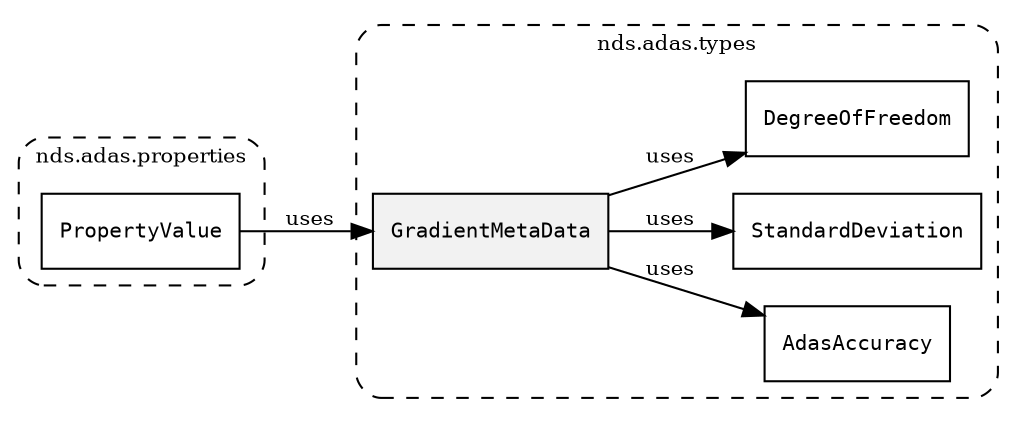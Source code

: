 /**
 * This dot file creates symbol collaboration diagram for GradientMetaData.
 */
digraph ZSERIO
{
    node [shape=box, fontsize=10];
    rankdir="LR";
    fontsize=10;
    tooltip="GradientMetaData collaboration diagram";

    subgraph "cluster_nds.adas.types"
    {
        style="dashed, rounded";
        label="nds.adas.types";
        tooltip="Package nds.adas.types";
        href="../../../content/packages/nds.adas.types.html#Package-nds-adas-types";
        target="_parent";

        "GradientMetaData" [style="filled", fillcolor="#0000000D", target="_parent", label=<<font face="monospace"><table align="center" border="0" cellspacing="0" cellpadding="0"><tr><td href="../../../content/packages/nds.adas.types.html#Structure-GradientMetaData" title="Structure defined in nds.adas.types">GradientMetaData</td></tr></table></font>>];
        "AdasAccuracy" [target="_parent", label=<<font face="monospace"><table align="center" border="0" cellspacing="0" cellpadding="0"><tr><td href="../../../content/packages/nds.adas.types.html#Enum-AdasAccuracy" title="Enum defined in nds.adas.types">AdasAccuracy</td></tr></table></font>>];
        "StandardDeviation" [target="_parent", label=<<font face="monospace"><table align="center" border="0" cellspacing="0" cellpadding="0"><tr><td href="../../../content/packages/nds.adas.types.html#Subtype-StandardDeviation" title="Subtype defined in nds.adas.types">StandardDeviation</td></tr></table></font>>];
        "DegreeOfFreedom" [target="_parent", label=<<font face="monospace"><table align="center" border="0" cellspacing="0" cellpadding="0"><tr><td href="../../../content/packages/nds.adas.types.html#Subtype-DegreeOfFreedom" title="Subtype defined in nds.adas.types">DegreeOfFreedom</td></tr></table></font>>];
    }

    subgraph "cluster_nds.adas.properties"
    {
        style="dashed, rounded";
        label="nds.adas.properties";
        tooltip="Package nds.adas.properties";
        href="../../../content/packages/nds.adas.properties.html#Package-nds-adas-properties";
        target="_parent";

        "PropertyValue" [target="_parent", label=<<font face="monospace"><table align="center" border="0" cellspacing="0" cellpadding="0"><tr><td href="../../../content/packages/nds.adas.properties.html#Choice-PropertyValue" title="Choice defined in nds.adas.properties">PropertyValue</td></tr></table></font>>];
    }

    "GradientMetaData" -> "AdasAccuracy" [label="uses", fontsize=10];
    "GradientMetaData" -> "StandardDeviation" [label="uses", fontsize=10];
    "GradientMetaData" -> "DegreeOfFreedom" [label="uses", fontsize=10];
    "PropertyValue" -> "GradientMetaData" [label="uses", fontsize=10];
}
